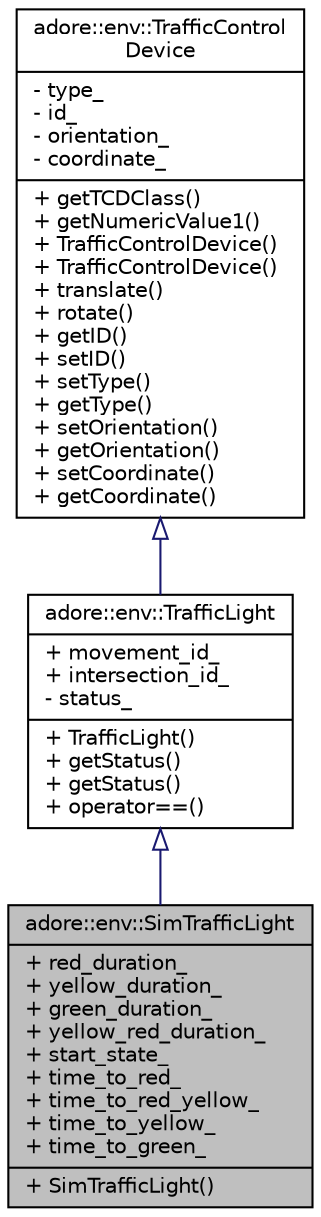 digraph "adore::env::SimTrafficLight"
{
 // LATEX_PDF_SIZE
  edge [fontname="Helvetica",fontsize="10",labelfontname="Helvetica",labelfontsize="10"];
  node [fontname="Helvetica",fontsize="10",shape=record];
  Node1 [label="{adore::env::SimTrafficLight\n|+ red_duration_\l+ yellow_duration_\l+ green_duration_\l+ yellow_red_duration_\l+ start_state_\l+ time_to_red_\l+ time_to_red_yellow_\l+ time_to_yellow_\l+ time_to_green_\l|+ SimTrafficLight()\l}",height=0.2,width=0.4,color="black", fillcolor="grey75", style="filled", fontcolor="black",tooltip=" "];
  Node2 -> Node1 [dir="back",color="midnightblue",fontsize="10",style="solid",arrowtail="onormal",fontname="Helvetica"];
  Node2 [label="{adore::env::TrafficLight\n|+ movement_id_\l+ intersection_id_\l- status_\l|+ TrafficLight()\l+ getStatus()\l+ getStatus()\l+ operator==()\l}",height=0.2,width=0.4,color="black", fillcolor="white", style="filled",URL="$classadore_1_1env_1_1TrafficLight.html",tooltip=" "];
  Node3 -> Node2 [dir="back",color="midnightblue",fontsize="10",style="solid",arrowtail="onormal",fontname="Helvetica"];
  Node3 [label="{adore::env::TrafficControl\lDevice\n|- type_\l- id_\l- orientation_\l- coordinate_\l|+ getTCDClass()\l+ getNumericValue1()\l+ TrafficControlDevice()\l+ TrafficControlDevice()\l+ translate()\l+ rotate()\l+ getID()\l+ setID()\l+ setType()\l+ getType()\l+ setOrientation()\l+ getOrientation()\l+ setCoordinate()\l+ getCoordinate()\l}",height=0.2,width=0.4,color="black", fillcolor="white", style="filled",URL="$classadore_1_1env_1_1TrafficControlDevice.html",tooltip=" "];
}
